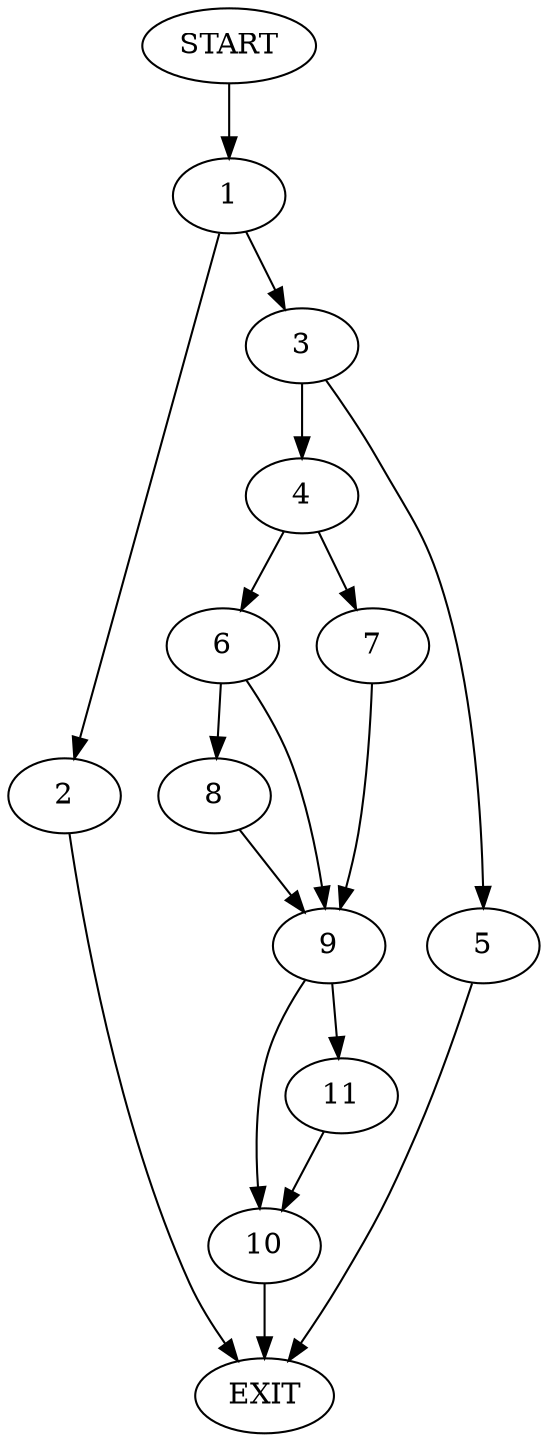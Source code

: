 digraph {
0 [label="START"]
12 [label="EXIT"]
0 -> 1
1 -> 2
1 -> 3
2 -> 12
3 -> 4
3 -> 5
4 -> 6
4 -> 7
5 -> 12
6 -> 8
6 -> 9
7 -> 9
9 -> 10
9 -> 11
8 -> 9
10 -> 12
11 -> 10
}
